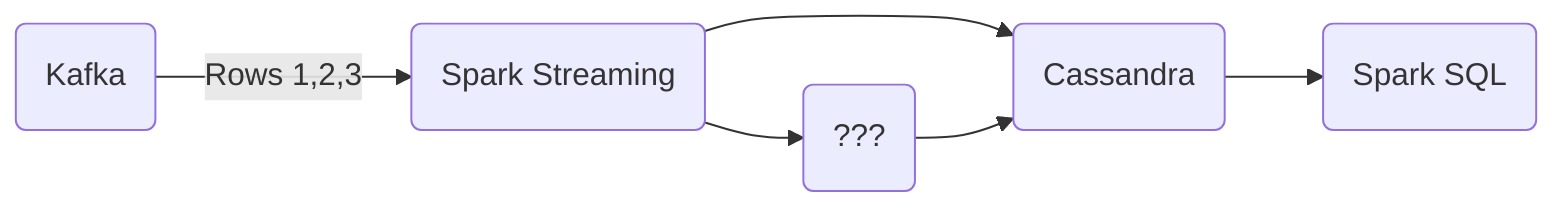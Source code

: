 graph LR;
K(Kafka);
C(Cassandra);
SS(Spark Streaming);
K-- Rows 1,2,3 -->SS;
SS --> C;
SS --> F(???);
F --> C;
C -->S(Spark SQL);
